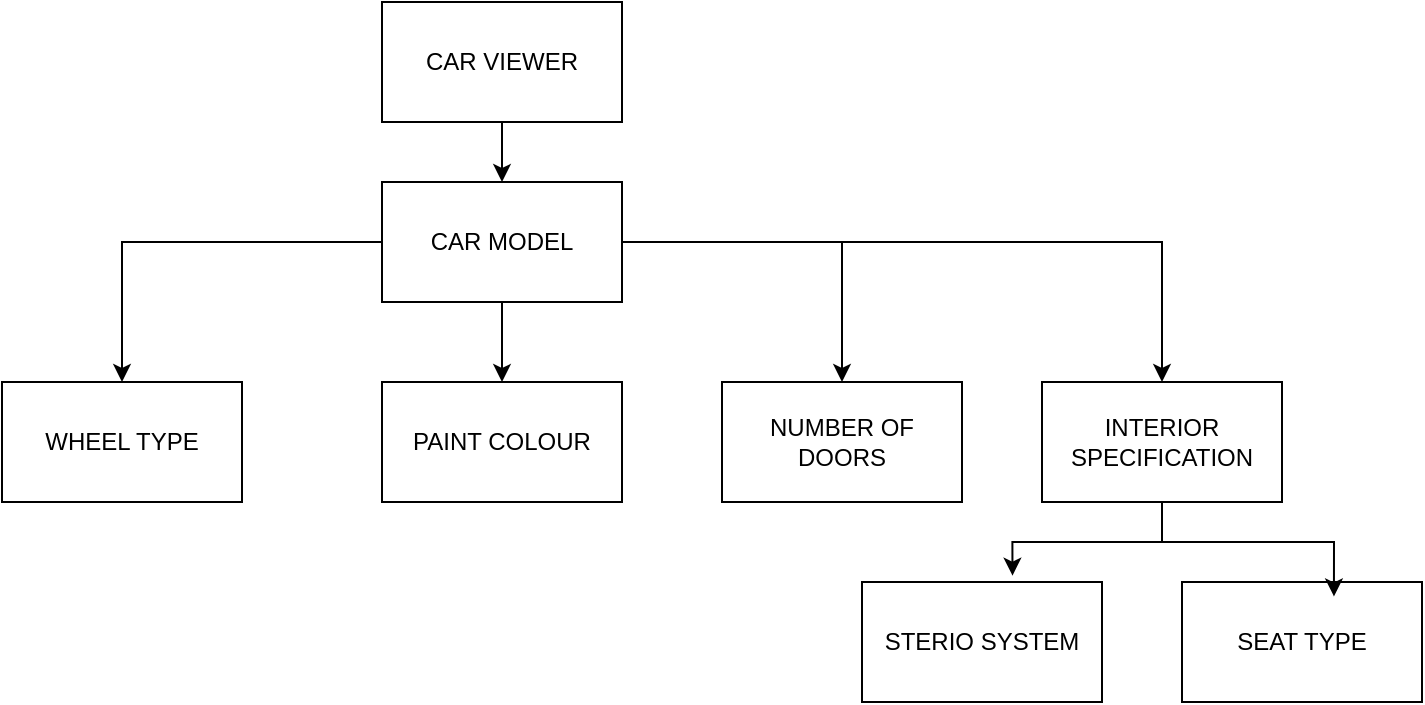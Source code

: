 <mxfile version="24.7.17">
  <diagram name="Page-1" id="AydFIcCxhgPMipCwn81_">
    <mxGraphModel dx="1050" dy="522" grid="1" gridSize="10" guides="1" tooltips="1" connect="1" arrows="1" fold="1" page="1" pageScale="1" pageWidth="850" pageHeight="1100" math="0" shadow="0">
      <root>
        <mxCell id="0" />
        <mxCell id="1" parent="0" />
        <mxCell id="OiHW-WUKHezU2nJ4c9Ax-16" style="edgeStyle=orthogonalEdgeStyle;rounded=0;orthogonalLoop=1;jettySize=auto;html=1;entryX=0.5;entryY=0;entryDx=0;entryDy=0;" edge="1" parent="1" source="OiHW-WUKHezU2nJ4c9Ax-1" target="OiHW-WUKHezU2nJ4c9Ax-2">
          <mxGeometry relative="1" as="geometry" />
        </mxCell>
        <mxCell id="OiHW-WUKHezU2nJ4c9Ax-1" value="CAR VIEWER" style="rounded=0;whiteSpace=wrap;html=1;" vertex="1" parent="1">
          <mxGeometry x="330" y="20" width="120" height="60" as="geometry" />
        </mxCell>
        <mxCell id="OiHW-WUKHezU2nJ4c9Ax-11" style="edgeStyle=orthogonalEdgeStyle;rounded=0;orthogonalLoop=1;jettySize=auto;html=1;entryX=0.5;entryY=0;entryDx=0;entryDy=0;" edge="1" parent="1" source="OiHW-WUKHezU2nJ4c9Ax-2" target="OiHW-WUKHezU2nJ4c9Ax-4">
          <mxGeometry relative="1" as="geometry" />
        </mxCell>
        <mxCell id="OiHW-WUKHezU2nJ4c9Ax-12" style="edgeStyle=orthogonalEdgeStyle;rounded=0;orthogonalLoop=1;jettySize=auto;html=1;entryX=0.5;entryY=0;entryDx=0;entryDy=0;" edge="1" parent="1" source="OiHW-WUKHezU2nJ4c9Ax-2" target="OiHW-WUKHezU2nJ4c9Ax-3">
          <mxGeometry relative="1" as="geometry" />
        </mxCell>
        <mxCell id="OiHW-WUKHezU2nJ4c9Ax-13" style="edgeStyle=orthogonalEdgeStyle;rounded=0;orthogonalLoop=1;jettySize=auto;html=1;entryX=0.5;entryY=0;entryDx=0;entryDy=0;" edge="1" parent="1" source="OiHW-WUKHezU2nJ4c9Ax-2" target="OiHW-WUKHezU2nJ4c9Ax-5">
          <mxGeometry relative="1" as="geometry" />
        </mxCell>
        <mxCell id="OiHW-WUKHezU2nJ4c9Ax-14" style="edgeStyle=orthogonalEdgeStyle;rounded=0;orthogonalLoop=1;jettySize=auto;html=1;entryX=0.5;entryY=0;entryDx=0;entryDy=0;" edge="1" parent="1" source="OiHW-WUKHezU2nJ4c9Ax-2" target="OiHW-WUKHezU2nJ4c9Ax-6">
          <mxGeometry relative="1" as="geometry" />
        </mxCell>
        <mxCell id="OiHW-WUKHezU2nJ4c9Ax-2" value="CAR MODEL" style="rounded=0;whiteSpace=wrap;html=1;" vertex="1" parent="1">
          <mxGeometry x="330" y="110" width="120" height="60" as="geometry" />
        </mxCell>
        <mxCell id="OiHW-WUKHezU2nJ4c9Ax-3" value="WHEEL TYPE" style="rounded=0;whiteSpace=wrap;html=1;" vertex="1" parent="1">
          <mxGeometry x="140" y="210" width="120" height="60" as="geometry" />
        </mxCell>
        <mxCell id="OiHW-WUKHezU2nJ4c9Ax-4" value="PAINT COLOUR" style="rounded=0;whiteSpace=wrap;html=1;" vertex="1" parent="1">
          <mxGeometry x="330" y="210" width="120" height="60" as="geometry" />
        </mxCell>
        <mxCell id="OiHW-WUKHezU2nJ4c9Ax-5" value="NUMBER OF DOORS" style="rounded=0;whiteSpace=wrap;html=1;" vertex="1" parent="1">
          <mxGeometry x="500" y="210" width="120" height="60" as="geometry" />
        </mxCell>
        <mxCell id="OiHW-WUKHezU2nJ4c9Ax-6" value="INTERIOR SPECIFICATION" style="rounded=0;whiteSpace=wrap;html=1;" vertex="1" parent="1">
          <mxGeometry x="660" y="210" width="120" height="60" as="geometry" />
        </mxCell>
        <mxCell id="OiHW-WUKHezU2nJ4c9Ax-7" value="STERIO SYSTEM" style="rounded=0;whiteSpace=wrap;html=1;" vertex="1" parent="1">
          <mxGeometry x="570" y="310" width="120" height="60" as="geometry" />
        </mxCell>
        <mxCell id="OiHW-WUKHezU2nJ4c9Ax-8" value="SEAT TYPE" style="rounded=0;whiteSpace=wrap;html=1;" vertex="1" parent="1">
          <mxGeometry x="730" y="310" width="120" height="60" as="geometry" />
        </mxCell>
        <mxCell id="OiHW-WUKHezU2nJ4c9Ax-9" style="edgeStyle=orthogonalEdgeStyle;rounded=0;orthogonalLoop=1;jettySize=auto;html=1;entryX=0.633;entryY=0.12;entryDx=0;entryDy=0;entryPerimeter=0;" edge="1" parent="1" source="OiHW-WUKHezU2nJ4c9Ax-6" target="OiHW-WUKHezU2nJ4c9Ax-8">
          <mxGeometry relative="1" as="geometry" />
        </mxCell>
        <mxCell id="OiHW-WUKHezU2nJ4c9Ax-10" style="edgeStyle=orthogonalEdgeStyle;rounded=0;orthogonalLoop=1;jettySize=auto;html=1;entryX=0.627;entryY=-0.053;entryDx=0;entryDy=0;entryPerimeter=0;" edge="1" parent="1" source="OiHW-WUKHezU2nJ4c9Ax-6" target="OiHW-WUKHezU2nJ4c9Ax-7">
          <mxGeometry relative="1" as="geometry" />
        </mxCell>
      </root>
    </mxGraphModel>
  </diagram>
</mxfile>
